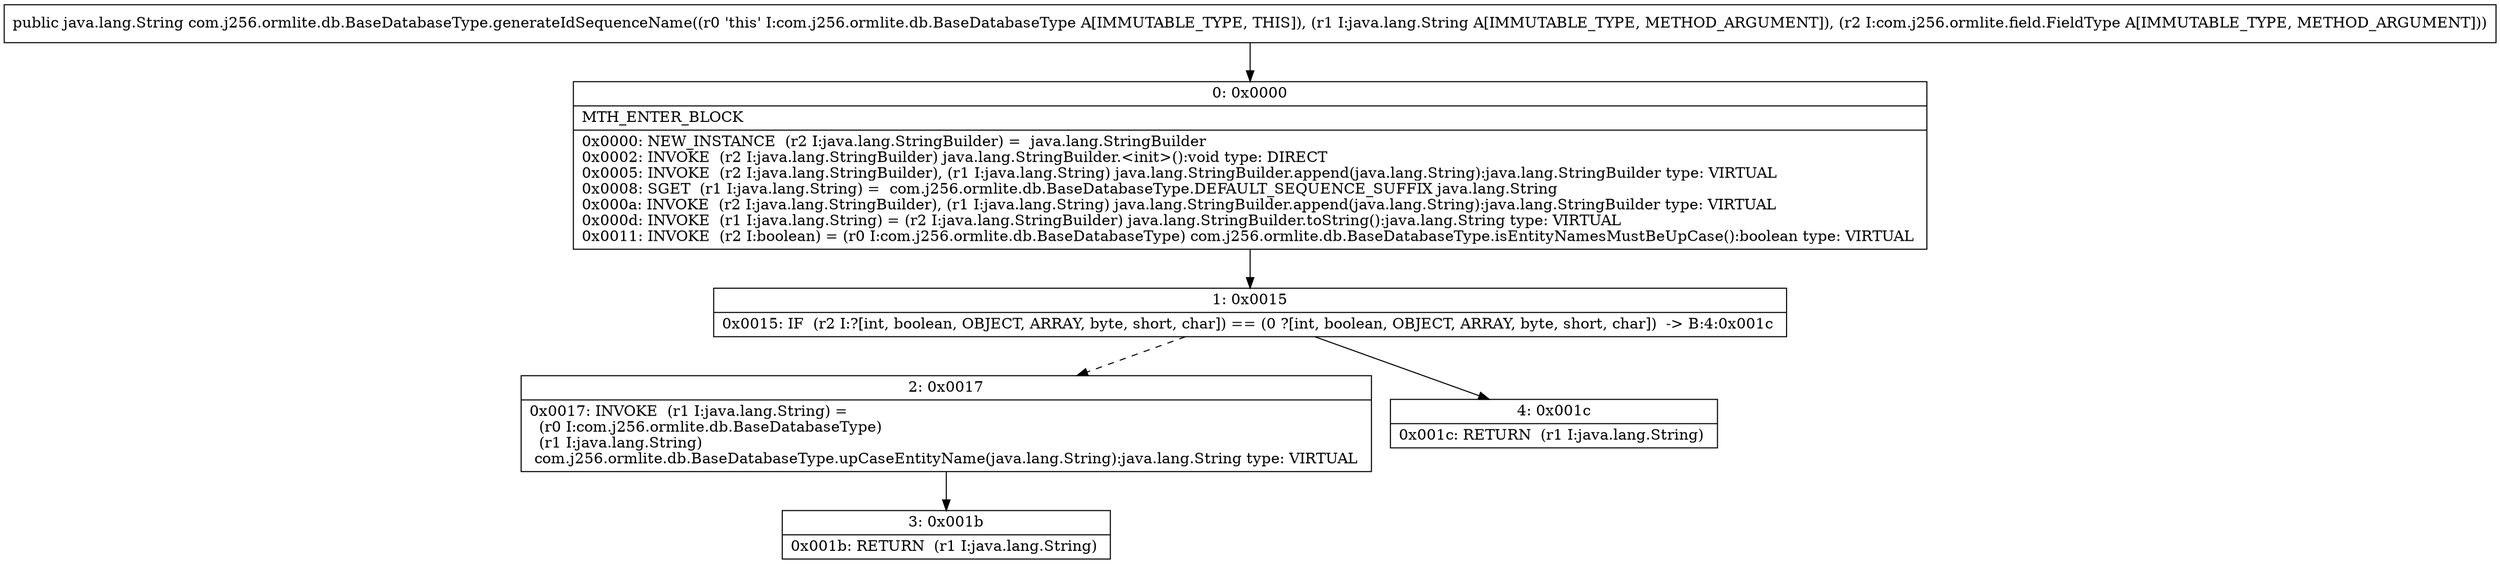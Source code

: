 digraph "CFG forcom.j256.ormlite.db.BaseDatabaseType.generateIdSequenceName(Ljava\/lang\/String;Lcom\/j256\/ormlite\/field\/FieldType;)Ljava\/lang\/String;" {
Node_0 [shape=record,label="{0\:\ 0x0000|MTH_ENTER_BLOCK\l|0x0000: NEW_INSTANCE  (r2 I:java.lang.StringBuilder) =  java.lang.StringBuilder \l0x0002: INVOKE  (r2 I:java.lang.StringBuilder) java.lang.StringBuilder.\<init\>():void type: DIRECT \l0x0005: INVOKE  (r2 I:java.lang.StringBuilder), (r1 I:java.lang.String) java.lang.StringBuilder.append(java.lang.String):java.lang.StringBuilder type: VIRTUAL \l0x0008: SGET  (r1 I:java.lang.String) =  com.j256.ormlite.db.BaseDatabaseType.DEFAULT_SEQUENCE_SUFFIX java.lang.String \l0x000a: INVOKE  (r2 I:java.lang.StringBuilder), (r1 I:java.lang.String) java.lang.StringBuilder.append(java.lang.String):java.lang.StringBuilder type: VIRTUAL \l0x000d: INVOKE  (r1 I:java.lang.String) = (r2 I:java.lang.StringBuilder) java.lang.StringBuilder.toString():java.lang.String type: VIRTUAL \l0x0011: INVOKE  (r2 I:boolean) = (r0 I:com.j256.ormlite.db.BaseDatabaseType) com.j256.ormlite.db.BaseDatabaseType.isEntityNamesMustBeUpCase():boolean type: VIRTUAL \l}"];
Node_1 [shape=record,label="{1\:\ 0x0015|0x0015: IF  (r2 I:?[int, boolean, OBJECT, ARRAY, byte, short, char]) == (0 ?[int, boolean, OBJECT, ARRAY, byte, short, char])  \-\> B:4:0x001c \l}"];
Node_2 [shape=record,label="{2\:\ 0x0017|0x0017: INVOKE  (r1 I:java.lang.String) = \l  (r0 I:com.j256.ormlite.db.BaseDatabaseType)\l  (r1 I:java.lang.String)\l com.j256.ormlite.db.BaseDatabaseType.upCaseEntityName(java.lang.String):java.lang.String type: VIRTUAL \l}"];
Node_3 [shape=record,label="{3\:\ 0x001b|0x001b: RETURN  (r1 I:java.lang.String) \l}"];
Node_4 [shape=record,label="{4\:\ 0x001c|0x001c: RETURN  (r1 I:java.lang.String) \l}"];
MethodNode[shape=record,label="{public java.lang.String com.j256.ormlite.db.BaseDatabaseType.generateIdSequenceName((r0 'this' I:com.j256.ormlite.db.BaseDatabaseType A[IMMUTABLE_TYPE, THIS]), (r1 I:java.lang.String A[IMMUTABLE_TYPE, METHOD_ARGUMENT]), (r2 I:com.j256.ormlite.field.FieldType A[IMMUTABLE_TYPE, METHOD_ARGUMENT])) }"];
MethodNode -> Node_0;
Node_0 -> Node_1;
Node_1 -> Node_2[style=dashed];
Node_1 -> Node_4;
Node_2 -> Node_3;
}

